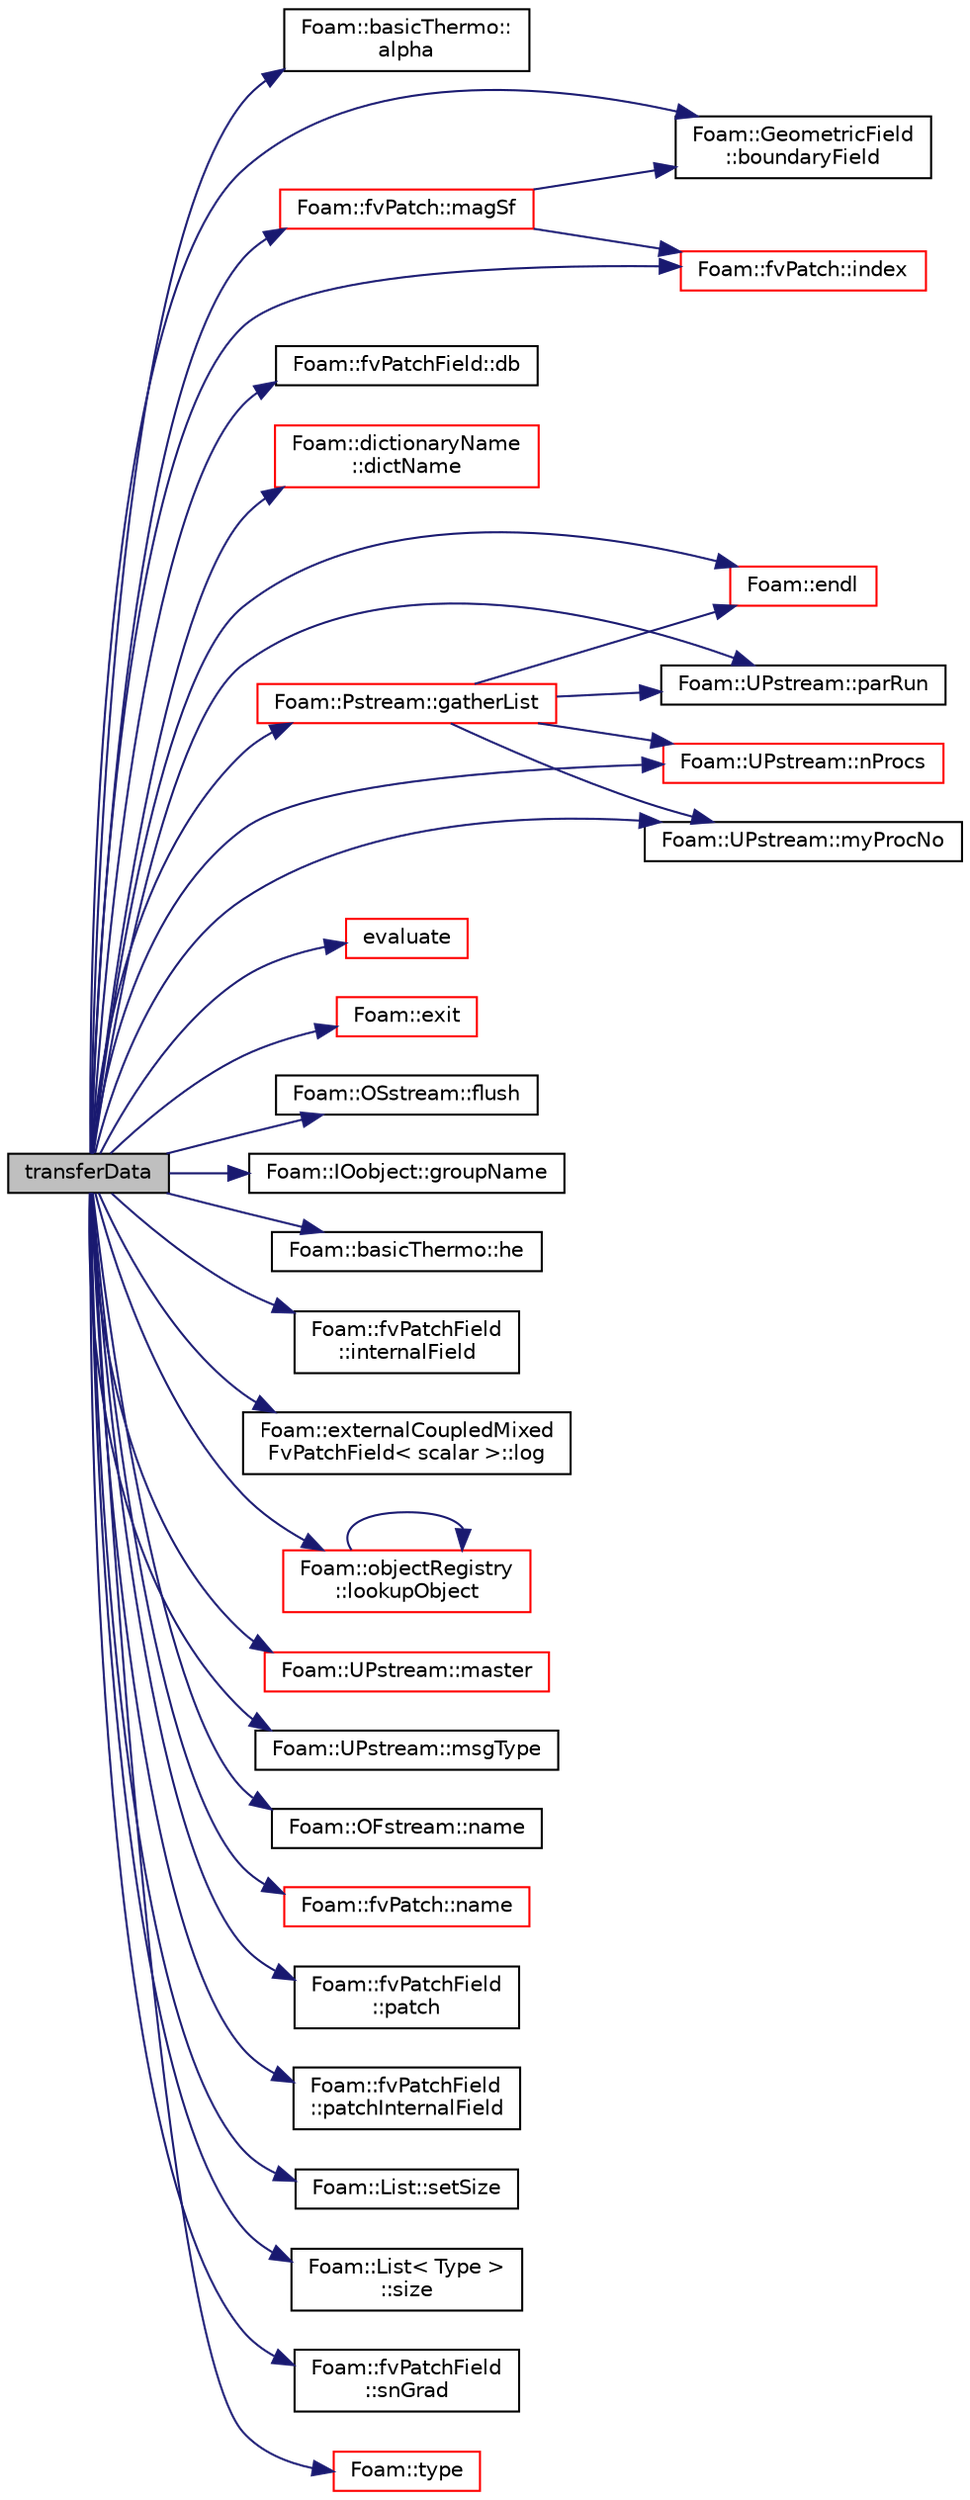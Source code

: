 digraph "transferData"
{
  bgcolor="transparent";
  edge [fontname="Helvetica",fontsize="10",labelfontname="Helvetica",labelfontsize="10"];
  node [fontname="Helvetica",fontsize="10",shape=record];
  rankdir="LR";
  Node426 [label="transferData",height=0.2,width=0.4,color="black", fillcolor="grey75", style="filled", fontcolor="black"];
  Node426 -> Node427 [color="midnightblue",fontsize="10",style="solid",fontname="Helvetica"];
  Node427 [label="Foam::basicThermo::\lalpha",height=0.2,width=0.4,color="black",URL="$a30993.html#adc68ab94e7feaa067900767f398284b2",tooltip="Thermal diffusivity for enthalpy of mixture [kg/m/s]. "];
  Node426 -> Node428 [color="midnightblue",fontsize="10",style="solid",fontname="Helvetica"];
  Node428 [label="Foam::GeometricField\l::boundaryField",height=0.2,width=0.4,color="black",URL="$a23249.html#a9ff7de36fba06b4f4f77a75142ad72b6",tooltip="Return const-reference to the boundary field. "];
  Node426 -> Node429 [color="midnightblue",fontsize="10",style="solid",fontname="Helvetica"];
  Node429 [label="Foam::fvPatchField::db",height=0.2,width=0.4,color="black",URL="$a23169.html#a65cc75d9f80b1df5c3184fb2274a97f1",tooltip="Return local objectRegistry. "];
  Node426 -> Node430 [color="midnightblue",fontsize="10",style="solid",fontname="Helvetica"];
  Node430 [label="Foam::dictionaryName\l::dictName",height=0.2,width=0.4,color="red",URL="$a27125.html#a1294668acf090a15a78e04c1c22a048c",tooltip="Return the local dictionary name (final part of scoped name) "];
  Node426 -> Node432 [color="midnightblue",fontsize="10",style="solid",fontname="Helvetica"];
  Node432 [label="Foam::endl",height=0.2,width=0.4,color="red",URL="$a21851.html#a2db8fe02a0d3909e9351bb4275b23ce4",tooltip="Add newline and flush stream. "];
  Node426 -> Node434 [color="midnightblue",fontsize="10",style="solid",fontname="Helvetica"];
  Node434 [label="evaluate",height=0.2,width=0.4,color="red",URL="$a31997.html#a3b59c070ab0408e3bbb21927540159f4",tooltip="Evaluate the patch field. "];
  Node426 -> Node439 [color="midnightblue",fontsize="10",style="solid",fontname="Helvetica"];
  Node439 [label="Foam::exit",height=0.2,width=0.4,color="red",URL="$a21851.html#a06ca7250d8e89caf05243ec094843642"];
  Node426 -> Node486 [color="midnightblue",fontsize="10",style="solid",fontname="Helvetica"];
  Node486 [label="Foam::OSstream::flush",height=0.2,width=0.4,color="black",URL="$a27397.html#adac116554b543b7c4228c018a85882f5",tooltip="Flush stream. "];
  Node426 -> Node487 [color="midnightblue",fontsize="10",style="solid",fontname="Helvetica"];
  Node487 [label="Foam::Pstream::gatherList",height=0.2,width=0.4,color="red",URL="$a27357.html#afbdf64fb42cd760690d51a9a321792d9",tooltip="Gather data but keep individual values separate. "];
  Node487 -> Node465 [color="midnightblue",fontsize="10",style="solid",fontname="Helvetica"];
  Node465 [label="Foam::UPstream::parRun",height=0.2,width=0.4,color="black",URL="$a27377.html#adbb27f04b5705440fb8b09f278059011",tooltip="Is this a parallel run? "];
  Node487 -> Node488 [color="midnightblue",fontsize="10",style="solid",fontname="Helvetica"];
  Node488 [label="Foam::UPstream::nProcs",height=0.2,width=0.4,color="red",URL="$a27377.html#aada0e04d8127eda8ee95be0772754a4f",tooltip="Number of processes in parallel run. "];
  Node487 -> Node490 [color="midnightblue",fontsize="10",style="solid",fontname="Helvetica"];
  Node490 [label="Foam::UPstream::myProcNo",height=0.2,width=0.4,color="black",URL="$a27377.html#afc74d89573de32a3032c916f8cdd1733",tooltip="Number of this process (starting from masterNo() = 0) "];
  Node487 -> Node432 [color="midnightblue",fontsize="10",style="solid",fontname="Helvetica"];
  Node426 -> Node498 [color="midnightblue",fontsize="10",style="solid",fontname="Helvetica"];
  Node498 [label="Foam::IOobject::groupName",height=0.2,width=0.4,color="black",URL="$a27249.html#ad5705e6da2a025ad75b4cf5d748d7d30"];
  Node426 -> Node499 [color="midnightblue",fontsize="10",style="solid",fontname="Helvetica"];
  Node499 [label="Foam::basicThermo::he",height=0.2,width=0.4,color="black",URL="$a30993.html#a662d59ddd0d78a76cd9838b63db0dc27",tooltip="Enthalpy/Internal energy [J/kg]. "];
  Node426 -> Node500 [color="midnightblue",fontsize="10",style="solid",fontname="Helvetica"];
  Node500 [label="Foam::fvPatch::index",height=0.2,width=0.4,color="red",URL="$a23693.html#a4a438520bb14406481732edc13c119c7",tooltip="Return the index of this patch in the fvBoundaryMesh. "];
  Node426 -> Node502 [color="midnightblue",fontsize="10",style="solid",fontname="Helvetica"];
  Node502 [label="Foam::fvPatchField\l::internalField",height=0.2,width=0.4,color="black",URL="$a23169.html#a1846b8d63fad0cf4ac0649afdabe3535",tooltip="Return dimensioned internal field reference. "];
  Node426 -> Node503 [color="midnightblue",fontsize="10",style="solid",fontname="Helvetica"];
  Node503 [label="Foam::externalCoupledMixed\lFvPatchField\< scalar \>::log",height=0.2,width=0.4,color="black",URL="$a22877.html#a832d7bc4ef9fee8e930bc3c9e50165ca",tooltip="Return the log flag. "];
  Node426 -> Node504 [color="midnightblue",fontsize="10",style="solid",fontname="Helvetica"];
  Node504 [label="Foam::objectRegistry\l::lookupObject",height=0.2,width=0.4,color="red",URL="$a27433.html#a8b49296f8410366342c524250612c2aa",tooltip="Lookup and return the object of the given Type. "];
  Node504 -> Node504 [color="midnightblue",fontsize="10",style="solid",fontname="Helvetica"];
  Node426 -> Node510 [color="midnightblue",fontsize="10",style="solid",fontname="Helvetica"];
  Node510 [label="Foam::fvPatch::magSf",height=0.2,width=0.4,color="red",URL="$a23693.html#a9a7c95d3e0cb6fd08cd82a30b92ec106",tooltip="Return face area magnitudes. "];
  Node510 -> Node428 [color="midnightblue",fontsize="10",style="solid",fontname="Helvetica"];
  Node510 -> Node500 [color="midnightblue",fontsize="10",style="solid",fontname="Helvetica"];
  Node426 -> Node537 [color="midnightblue",fontsize="10",style="solid",fontname="Helvetica"];
  Node537 [label="Foam::UPstream::master",height=0.2,width=0.4,color="red",URL="$a27377.html#a36af549940a0aae3733774649594489f",tooltip="Am I the master process. "];
  Node426 -> Node539 [color="midnightblue",fontsize="10",style="solid",fontname="Helvetica"];
  Node539 [label="Foam::UPstream::msgType",height=0.2,width=0.4,color="black",URL="$a27377.html#ae5b8fe6652f6320aa6c7f5c44b6f01b7",tooltip="Message tag of standard messages. "];
  Node426 -> Node490 [color="midnightblue",fontsize="10",style="solid",fontname="Helvetica"];
  Node426 -> Node540 [color="midnightblue",fontsize="10",style="solid",fontname="Helvetica"];
  Node540 [label="Foam::OFstream::name",height=0.2,width=0.4,color="black",URL="$a27297.html#aba53f1f9c8fadfa65f4099af10df348c",tooltip="Return the name of the stream. "];
  Node426 -> Node541 [color="midnightblue",fontsize="10",style="solid",fontname="Helvetica"];
  Node541 [label="Foam::fvPatch::name",height=0.2,width=0.4,color="red",URL="$a23693.html#acc80e00a8ac919288fb55bd14cc88bf6",tooltip="Return name. "];
  Node426 -> Node488 [color="midnightblue",fontsize="10",style="solid",fontname="Helvetica"];
  Node426 -> Node465 [color="midnightblue",fontsize="10",style="solid",fontname="Helvetica"];
  Node426 -> Node543 [color="midnightblue",fontsize="10",style="solid",fontname="Helvetica"];
  Node543 [label="Foam::fvPatchField\l::patch",height=0.2,width=0.4,color="black",URL="$a23169.html#aca0923a4611f6166ffd8fa14d81864a4",tooltip="Return patch. "];
  Node426 -> Node544 [color="midnightblue",fontsize="10",style="solid",fontname="Helvetica"];
  Node544 [label="Foam::fvPatchField\l::patchInternalField",height=0.2,width=0.4,color="black",URL="$a23169.html#a3b74a67629ed67899295ec63e8f9ae84",tooltip="Return internal field next to patch as patch field. "];
  Node426 -> Node527 [color="midnightblue",fontsize="10",style="solid",fontname="Helvetica"];
  Node527 [label="Foam::List::setSize",height=0.2,width=0.4,color="black",URL="$a26833.html#aedb985ffeaf1bdbfeccc2a8730405703",tooltip="Reset size of List. "];
  Node426 -> Node545 [color="midnightblue",fontsize="10",style="solid",fontname="Helvetica"];
  Node545 [label="Foam::List\< Type \>\l::size",height=0.2,width=0.4,color="black",URL="$a26833.html#a47b3bf30da1eb3ab8076b5fbe00e0494",tooltip="Return the number of elements in the UList. "];
  Node426 -> Node546 [color="midnightblue",fontsize="10",style="solid",fontname="Helvetica"];
  Node546 [label="Foam::fvPatchField\l::snGrad",height=0.2,width=0.4,color="black",URL="$a23169.html#a4e21804a54c15c57d187b21feff6f267",tooltip="Return patch-normal gradient. "];
  Node426 -> Node547 [color="midnightblue",fontsize="10",style="solid",fontname="Helvetica"];
  Node547 [label="Foam::type",height=0.2,width=0.4,color="red",URL="$a21851.html#aec48583af672626378f501eb9fc32cd1",tooltip="Return the file type: DIRECTORY or FILE. "];
}
